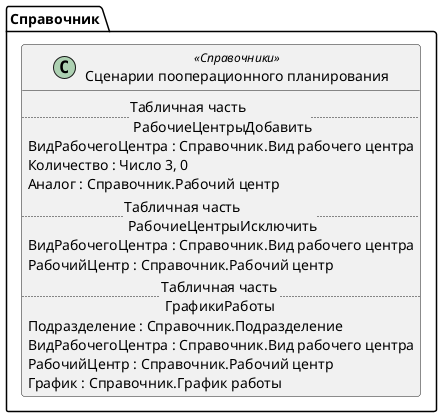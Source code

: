 ﻿@startuml СценарииПооперационногоПланирования
'!include templates.wsd
'..\include templates.wsd
class Справочник.СценарииПооперационногоПланирования as "Сценарии пооперационного планирования" <<Справочники>>
{
..Табличная часть \n РабочиеЦентрыДобавить..
ВидРабочегоЦентра : Справочник.Вид рабочего центра
Количество : Число 3, 0
Аналог : Справочник.Рабочий центр
..Табличная часть \n РабочиеЦентрыИсключить..
ВидРабочегоЦентра : Справочник.Вид рабочего центра
РабочийЦентр : Справочник.Рабочий центр
..Табличная часть \n ГрафикиРаботы..
Подразделение : Справочник.Подразделение
ВидРабочегоЦентра : Справочник.Вид рабочего центра
РабочийЦентр : Справочник.Рабочий центр
График : Справочник.График работы
}
@enduml
